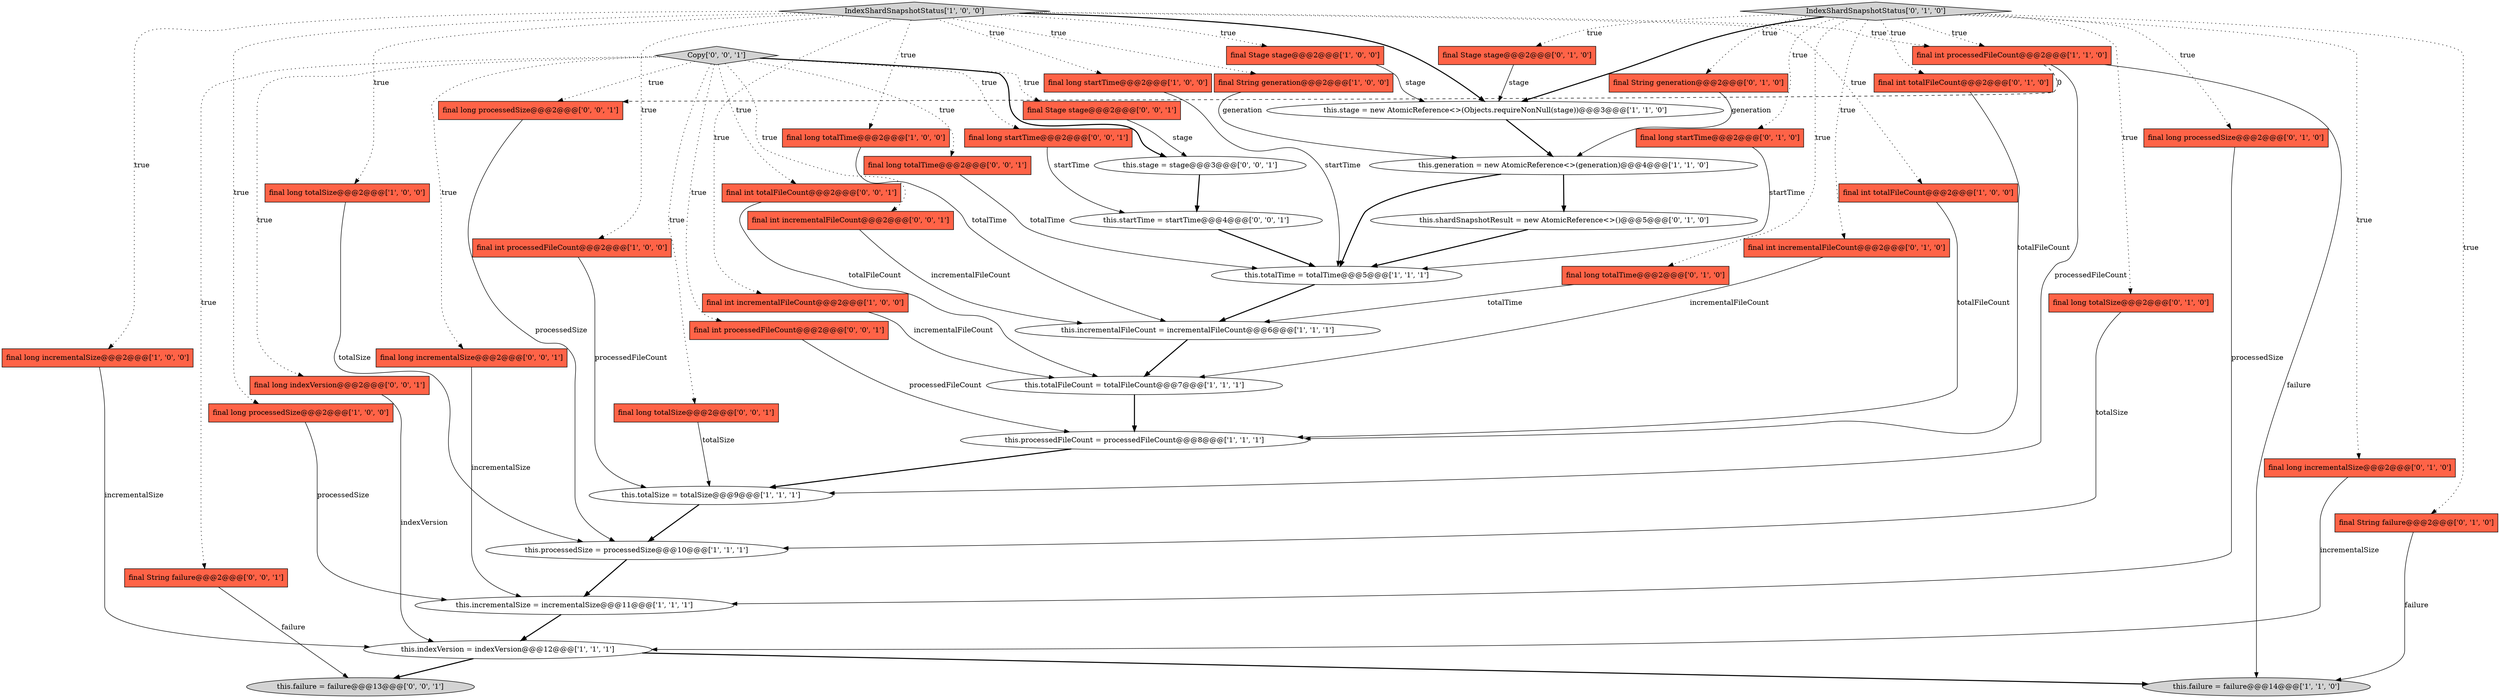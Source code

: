 digraph {
18 [style = filled, label = "final int processedFileCount@@@2@@@['1', '1', '0']", fillcolor = tomato, shape = box image = "AAA0AAABBB1BBB"];
8 [style = filled, label = "final long totalSize@@@2@@@['1', '0', '0']", fillcolor = tomato, shape = box image = "AAA0AAABBB1BBB"];
37 [style = filled, label = "final String failure@@@2@@@['0', '0', '1']", fillcolor = tomato, shape = box image = "AAA0AAABBB3BBB"];
22 [style = filled, label = "this.processedSize = processedSize@@@10@@@['1', '1', '1']", fillcolor = white, shape = ellipse image = "AAA0AAABBB1BBB"];
39 [style = filled, label = "final long totalTime@@@2@@@['0', '0', '1']", fillcolor = tomato, shape = box image = "AAA0AAABBB3BBB"];
2 [style = filled, label = "final String generation@@@2@@@['1', '0', '0']", fillcolor = tomato, shape = box image = "AAA0AAABBB1BBB"];
26 [style = filled, label = "this.shardSnapshotResult = new AtomicReference<>()@@@5@@@['0', '1', '0']", fillcolor = white, shape = ellipse image = "AAA1AAABBB2BBB"];
32 [style = filled, label = "final long processedSize@@@2@@@['0', '1', '0']", fillcolor = tomato, shape = box image = "AAA0AAABBB2BBB"];
35 [style = filled, label = "final long startTime@@@2@@@['0', '0', '1']", fillcolor = tomato, shape = box image = "AAA0AAABBB3BBB"];
7 [style = filled, label = "final Stage stage@@@2@@@['1', '0', '0']", fillcolor = tomato, shape = box image = "AAA0AAABBB1BBB"];
5 [style = filled, label = "final int processedFileCount@@@2@@@['1', '0', '0']", fillcolor = tomato, shape = box image = "AAA0AAABBB1BBB"];
23 [style = filled, label = "final Stage stage@@@2@@@['0', '1', '0']", fillcolor = tomato, shape = box image = "AAA0AAABBB2BBB"];
48 [style = filled, label = "Copy['0', '0', '1']", fillcolor = lightgray, shape = diamond image = "AAA0AAABBB3BBB"];
9 [style = filled, label = "this.indexVersion = indexVersion@@@12@@@['1', '1', '1']", fillcolor = white, shape = ellipse image = "AAA0AAABBB1BBB"];
31 [style = filled, label = "final long incrementalSize@@@2@@@['0', '1', '0']", fillcolor = tomato, shape = box image = "AAA0AAABBB2BBB"];
3 [style = filled, label = "this.processedFileCount = processedFileCount@@@8@@@['1', '1', '1']", fillcolor = white, shape = ellipse image = "AAA0AAABBB1BBB"];
43 [style = filled, label = "this.failure = failure@@@13@@@['0', '0', '1']", fillcolor = lightgray, shape = ellipse image = "AAA0AAABBB3BBB"];
33 [style = filled, label = "final long startTime@@@2@@@['0', '1', '0']", fillcolor = tomato, shape = box image = "AAA0AAABBB2BBB"];
6 [style = filled, label = "this.totalFileCount = totalFileCount@@@7@@@['1', '1', '1']", fillcolor = white, shape = ellipse image = "AAA0AAABBB1BBB"];
27 [style = filled, label = "final int incrementalFileCount@@@2@@@['0', '1', '0']", fillcolor = tomato, shape = box image = "AAA0AAABBB2BBB"];
30 [style = filled, label = "final long totalTime@@@2@@@['0', '1', '0']", fillcolor = tomato, shape = box image = "AAA0AAABBB2BBB"];
47 [style = filled, label = "final int incrementalFileCount@@@2@@@['0', '0', '1']", fillcolor = tomato, shape = box image = "AAA0AAABBB3BBB"];
17 [style = filled, label = "final long totalTime@@@2@@@['1', '0', '0']", fillcolor = tomato, shape = box image = "AAA0AAABBB1BBB"];
15 [style = filled, label = "IndexShardSnapshotStatus['1', '0', '0']", fillcolor = lightgray, shape = diamond image = "AAA0AAABBB1BBB"];
4 [style = filled, label = "this.stage = new AtomicReference<>(Objects.requireNonNull(stage))@@@3@@@['1', '1', '0']", fillcolor = white, shape = ellipse image = "AAA0AAABBB1BBB"];
21 [style = filled, label = "this.totalSize = totalSize@@@9@@@['1', '1', '1']", fillcolor = white, shape = ellipse image = "AAA0AAABBB1BBB"];
49 [style = filled, label = "final long processedSize@@@2@@@['0', '0', '1']", fillcolor = tomato, shape = box image = "AAA0AAABBB3BBB"];
29 [style = filled, label = "final String generation@@@2@@@['0', '1', '0']", fillcolor = tomato, shape = box image = "AAA0AAABBB2BBB"];
40 [style = filled, label = "this.startTime = startTime@@@4@@@['0', '0', '1']", fillcolor = white, shape = ellipse image = "AAA0AAABBB3BBB"];
16 [style = filled, label = "this.generation = new AtomicReference<>(generation)@@@4@@@['1', '1', '0']", fillcolor = white, shape = ellipse image = "AAA0AAABBB1BBB"];
11 [style = filled, label = "this.totalTime = totalTime@@@5@@@['1', '1', '1']", fillcolor = white, shape = ellipse image = "AAA0AAABBB1BBB"];
20 [style = filled, label = "this.incrementalFileCount = incrementalFileCount@@@6@@@['1', '1', '1']", fillcolor = white, shape = ellipse image = "AAA0AAABBB1BBB"];
38 [style = filled, label = "this.stage = stage@@@3@@@['0', '0', '1']", fillcolor = white, shape = ellipse image = "AAA0AAABBB3BBB"];
46 [style = filled, label = "final long incrementalSize@@@2@@@['0', '0', '1']", fillcolor = tomato, shape = box image = "AAA0AAABBB3BBB"];
0 [style = filled, label = "this.incrementalSize = incrementalSize@@@11@@@['1', '1', '1']", fillcolor = white, shape = ellipse image = "AAA0AAABBB1BBB"];
19 [style = filled, label = "this.failure = failure@@@14@@@['1', '1', '0']", fillcolor = lightgray, shape = ellipse image = "AAA0AAABBB1BBB"];
1 [style = filled, label = "final int incrementalFileCount@@@2@@@['1', '0', '0']", fillcolor = tomato, shape = box image = "AAA0AAABBB1BBB"];
28 [style = filled, label = "final int totalFileCount@@@2@@@['0', '1', '0']", fillcolor = tomato, shape = box image = "AAA0AAABBB2BBB"];
24 [style = filled, label = "IndexShardSnapshotStatus['0', '1', '0']", fillcolor = lightgray, shape = diamond image = "AAA0AAABBB2BBB"];
42 [style = filled, label = "final int processedFileCount@@@2@@@['0', '0', '1']", fillcolor = tomato, shape = box image = "AAA0AAABBB3BBB"];
45 [style = filled, label = "final int totalFileCount@@@2@@@['0', '0', '1']", fillcolor = tomato, shape = box image = "AAA0AAABBB3BBB"];
14 [style = filled, label = "final long incrementalSize@@@2@@@['1', '0', '0']", fillcolor = tomato, shape = box image = "AAA0AAABBB1BBB"];
13 [style = filled, label = "final int totalFileCount@@@2@@@['1', '0', '0']", fillcolor = tomato, shape = box image = "AAA0AAABBB1BBB"];
44 [style = filled, label = "final long indexVersion@@@2@@@['0', '0', '1']", fillcolor = tomato, shape = box image = "AAA0AAABBB3BBB"];
41 [style = filled, label = "final Stage stage@@@2@@@['0', '0', '1']", fillcolor = tomato, shape = box image = "AAA0AAABBB3BBB"];
25 [style = filled, label = "final String failure@@@2@@@['0', '1', '0']", fillcolor = tomato, shape = box image = "AAA0AAABBB2BBB"];
12 [style = filled, label = "final long processedSize@@@2@@@['1', '0', '0']", fillcolor = tomato, shape = box image = "AAA0AAABBB1BBB"];
34 [style = filled, label = "final long totalSize@@@2@@@['0', '1', '0']", fillcolor = tomato, shape = box image = "AAA0AAABBB2BBB"];
36 [style = filled, label = "final long totalSize@@@2@@@['0', '0', '1']", fillcolor = tomato, shape = box image = "AAA0AAABBB3BBB"];
10 [style = filled, label = "final long startTime@@@2@@@['1', '0', '0']", fillcolor = tomato, shape = box image = "AAA0AAABBB1BBB"];
27->6 [style = solid, label="incrementalFileCount"];
25->19 [style = solid, label="failure"];
20->6 [style = bold, label=""];
21->22 [style = bold, label=""];
38->40 [style = bold, label=""];
31->9 [style = solid, label="incrementalSize"];
15->1 [style = dotted, label="true"];
24->34 [style = dotted, label="true"];
15->18 [style = dotted, label="true"];
10->11 [style = solid, label="startTime"];
46->0 [style = solid, label="incrementalSize"];
32->0 [style = solid, label="processedSize"];
48->46 [style = dotted, label="true"];
48->39 [style = dotted, label="true"];
18->49 [style = dashed, label="0"];
15->2 [style = dotted, label="true"];
28->3 [style = solid, label="totalFileCount"];
17->20 [style = solid, label="totalTime"];
24->29 [style = dotted, label="true"];
15->7 [style = dotted, label="true"];
34->22 [style = solid, label="totalSize"];
40->11 [style = bold, label=""];
18->21 [style = solid, label="processedFileCount"];
8->22 [style = solid, label="totalSize"];
12->0 [style = solid, label="processedSize"];
11->20 [style = bold, label=""];
15->13 [style = dotted, label="true"];
18->19 [style = solid, label="failure"];
33->11 [style = solid, label="startTime"];
15->10 [style = dotted, label="true"];
23->4 [style = solid, label="stage"];
24->23 [style = dotted, label="true"];
7->4 [style = solid, label="stage"];
24->25 [style = dotted, label="true"];
48->38 [style = bold, label=""];
13->3 [style = solid, label="totalFileCount"];
24->30 [style = dotted, label="true"];
15->17 [style = dotted, label="true"];
9->19 [style = bold, label=""];
37->43 [style = solid, label="failure"];
45->6 [style = solid, label="totalFileCount"];
4->16 [style = bold, label=""];
22->0 [style = bold, label=""];
24->33 [style = dotted, label="true"];
44->9 [style = solid, label="indexVersion"];
5->21 [style = solid, label="processedFileCount"];
3->21 [style = bold, label=""];
15->4 [style = bold, label=""];
24->4 [style = bold, label=""];
48->49 [style = dotted, label="true"];
36->21 [style = solid, label="totalSize"];
48->41 [style = dotted, label="true"];
48->36 [style = dotted, label="true"];
30->20 [style = solid, label="totalTime"];
48->44 [style = dotted, label="true"];
1->6 [style = solid, label="incrementalFileCount"];
41->38 [style = solid, label="stage"];
15->5 [style = dotted, label="true"];
26->11 [style = bold, label=""];
6->3 [style = bold, label=""];
2->16 [style = solid, label="generation"];
47->20 [style = solid, label="incrementalFileCount"];
42->3 [style = solid, label="processedFileCount"];
15->14 [style = dotted, label="true"];
16->11 [style = bold, label=""];
49->22 [style = solid, label="processedSize"];
24->18 [style = dotted, label="true"];
24->28 [style = dotted, label="true"];
48->37 [style = dotted, label="true"];
48->35 [style = dotted, label="true"];
16->26 [style = bold, label=""];
48->42 [style = dotted, label="true"];
0->9 [style = bold, label=""];
35->40 [style = solid, label="startTime"];
24->31 [style = dotted, label="true"];
48->47 [style = dotted, label="true"];
15->8 [style = dotted, label="true"];
9->43 [style = bold, label=""];
24->32 [style = dotted, label="true"];
48->45 [style = dotted, label="true"];
14->9 [style = solid, label="incrementalSize"];
24->27 [style = dotted, label="true"];
29->16 [style = solid, label="generation"];
39->11 [style = solid, label="totalTime"];
15->12 [style = dotted, label="true"];
}
